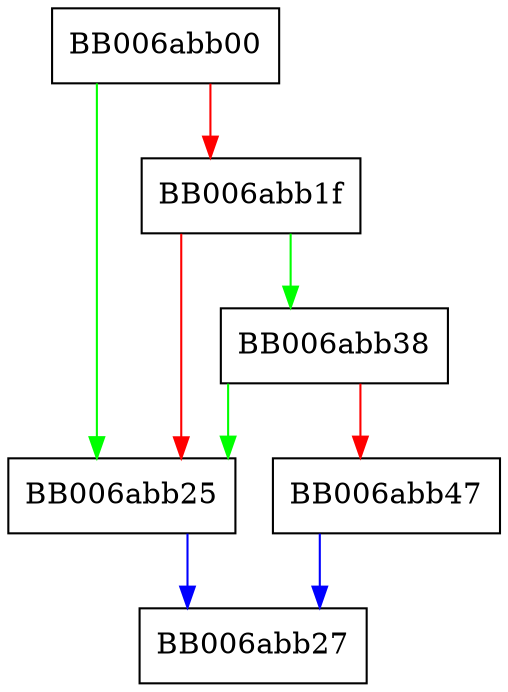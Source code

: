 digraph sm3_internal_final {
  node [shape="box"];
  graph [splines=ortho];
  BB006abb00 -> BB006abb25 [color="green"];
  BB006abb00 -> BB006abb1f [color="red"];
  BB006abb1f -> BB006abb38 [color="green"];
  BB006abb1f -> BB006abb25 [color="red"];
  BB006abb25 -> BB006abb27 [color="blue"];
  BB006abb38 -> BB006abb25 [color="green"];
  BB006abb38 -> BB006abb47 [color="red"];
  BB006abb47 -> BB006abb27 [color="blue"];
}
